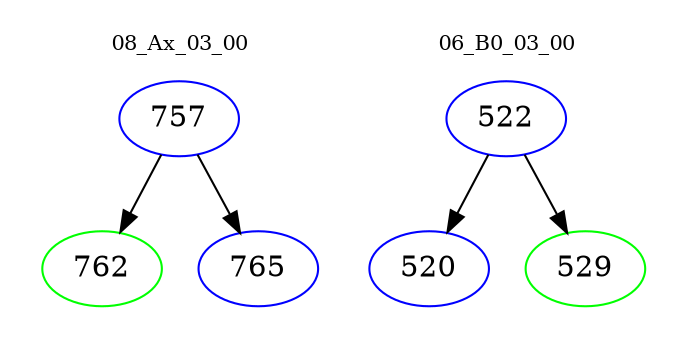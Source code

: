 digraph{
subgraph cluster_0 {
color = white
label = "08_Ax_03_00";
fontsize=10;
T0_757 [label="757", color="blue"]
T0_757 -> T0_762 [color="black"]
T0_762 [label="762", color="green"]
T0_757 -> T0_765 [color="black"]
T0_765 [label="765", color="blue"]
}
subgraph cluster_1 {
color = white
label = "06_B0_03_00";
fontsize=10;
T1_522 [label="522", color="blue"]
T1_522 -> T1_520 [color="black"]
T1_520 [label="520", color="blue"]
T1_522 -> T1_529 [color="black"]
T1_529 [label="529", color="green"]
}
}
